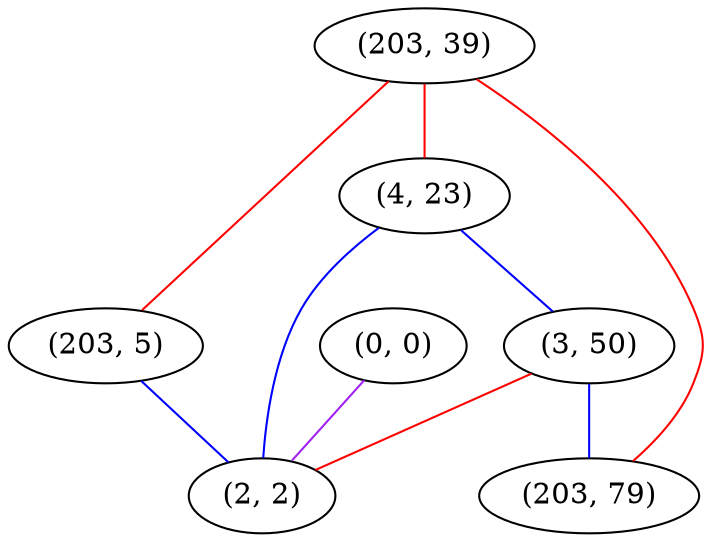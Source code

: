 graph "" {
"(203, 39)";
"(0, 0)";
"(203, 5)";
"(4, 23)";
"(3, 50)";
"(2, 2)";
"(203, 79)";
"(203, 39)" -- "(203, 79)"  [color=red, key=0, weight=1];
"(203, 39)" -- "(4, 23)"  [color=red, key=0, weight=1];
"(203, 39)" -- "(203, 5)"  [color=red, key=0, weight=1];
"(0, 0)" -- "(2, 2)"  [color=purple, key=0, weight=4];
"(203, 5)" -- "(2, 2)"  [color=blue, key=0, weight=3];
"(4, 23)" -- "(3, 50)"  [color=blue, key=0, weight=3];
"(4, 23)" -- "(2, 2)"  [color=blue, key=0, weight=3];
"(3, 50)" -- "(203, 79)"  [color=blue, key=0, weight=3];
"(3, 50)" -- "(2, 2)"  [color=red, key=0, weight=1];
}
